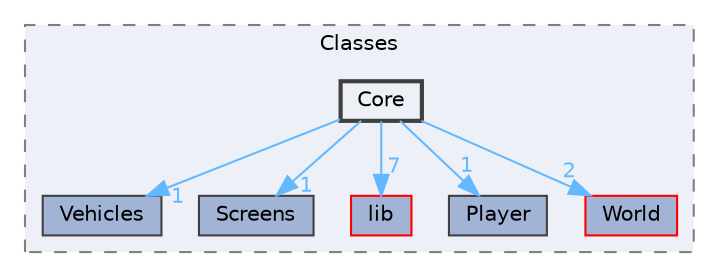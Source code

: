 digraph "C:/Users/HP/Documents/GitHub/Minero-Game/Old/Classes/Core"
{
 // LATEX_PDF_SIZE
  bgcolor="transparent";
  edge [fontname=Helvetica,fontsize=10,labelfontname=Helvetica,labelfontsize=10];
  node [fontname=Helvetica,fontsize=10,shape=box,height=0.2,width=0.4];
  compound=true
  subgraph clusterdir_2a0b33f18a29a5d7512a293ec4090727 {
    graph [ bgcolor="#edf0f7", pencolor="grey50", label="Classes", fontname=Helvetica,fontsize=10 style="filled,dashed", URL="dir_2a0b33f18a29a5d7512a293ec4090727.html",tooltip=""]
  dir_76082316a36e066fbb75b0fd04d2ae36 [label="Vehicles", fillcolor="#a2b4d6", color="grey25", style="filled", URL="dir_76082316a36e066fbb75b0fd04d2ae36.html",tooltip=""];
  dir_76558946ad1f3e1635d5d058c3cab551 [label="Screens", fillcolor="#a2b4d6", color="grey25", style="filled", URL="dir_76558946ad1f3e1635d5d058c3cab551.html",tooltip=""];
  dir_86e3fabaa487d125112dafeea2881dfa [label="lib", fillcolor="#a2b4d6", color="red", style="filled", URL="dir_86e3fabaa487d125112dafeea2881dfa.html",tooltip=""];
  dir_9d0531635011913739a5a1217663bcca [label="Player", fillcolor="#a2b4d6", color="grey25", style="filled", URL="dir_9d0531635011913739a5a1217663bcca.html",tooltip=""];
  dir_ecc32ed45ef20077c2a6d928b419bdae [label="World", fillcolor="#a2b4d6", color="red", style="filled", URL="dir_ecc32ed45ef20077c2a6d928b419bdae.html",tooltip=""];
  dir_a42042fe3ccd42a1deb9c511cf44d20c [label="Core", fillcolor="#edf0f7", color="grey25", style="filled,bold", URL="dir_a42042fe3ccd42a1deb9c511cf44d20c.html",tooltip=""];
  }
  dir_a42042fe3ccd42a1deb9c511cf44d20c->dir_76082316a36e066fbb75b0fd04d2ae36 [headlabel="1", labeldistance=1.5 headhref="dir_000058_000333.html" href="dir_000058_000333.html" color="steelblue1" fontcolor="steelblue1"];
  dir_a42042fe3ccd42a1deb9c511cf44d20c->dir_76558946ad1f3e1635d5d058c3cab551 [headlabel="1", labeldistance=1.5 headhref="dir_000058_000269.html" href="dir_000058_000269.html" color="steelblue1" fontcolor="steelblue1"];
  dir_a42042fe3ccd42a1deb9c511cf44d20c->dir_86e3fabaa487d125112dafeea2881dfa [headlabel="7", labeldistance=1.5 headhref="dir_000058_000197.html" href="dir_000058_000197.html" color="steelblue1" fontcolor="steelblue1"];
  dir_a42042fe3ccd42a1deb9c511cf44d20c->dir_9d0531635011913739a5a1217663bcca [headlabel="1", labeldistance=1.5 headhref="dir_000058_000247.html" href="dir_000058_000247.html" color="steelblue1" fontcolor="steelblue1"];
  dir_a42042fe3ccd42a1deb9c511cf44d20c->dir_ecc32ed45ef20077c2a6d928b419bdae [headlabel="2", labeldistance=1.5 headhref="dir_000058_000343.html" href="dir_000058_000343.html" color="steelblue1" fontcolor="steelblue1"];
}
